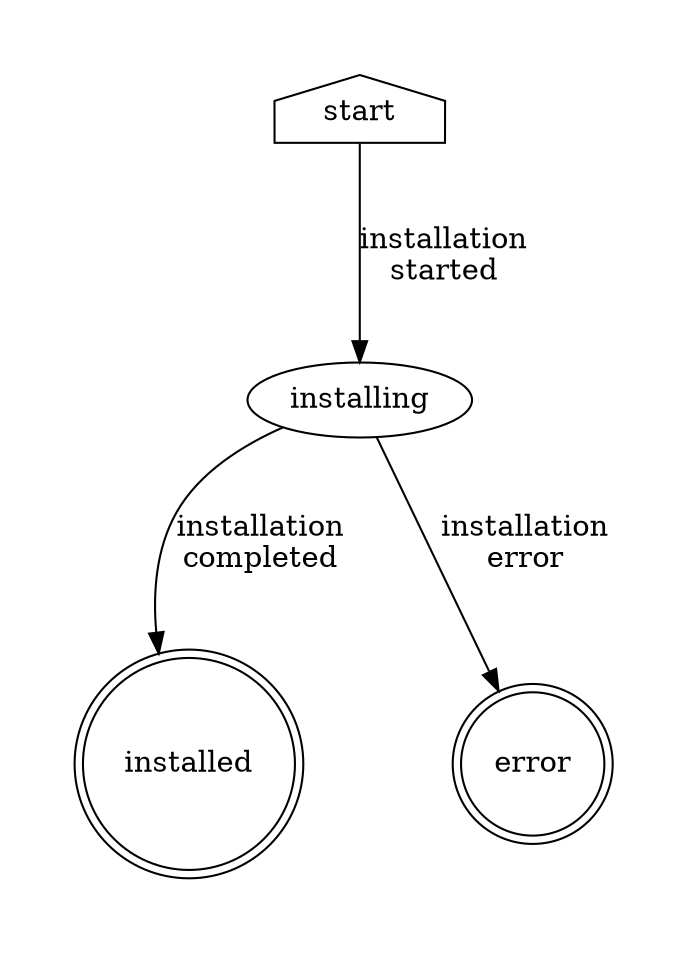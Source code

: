 digraph ClusterStateMachine {
    graph [pad="0.5", nodesep="1", ranksep="1"];

    start [shape=house];
    start -> installing [label = "installation\nstarted"];

    installing -> installed [label = "installation\ncompleted"];
    installing -> error [label = "installation\nerror"]

    installed [shape=doublecircle];
    error [shape=doublecircle];
}
